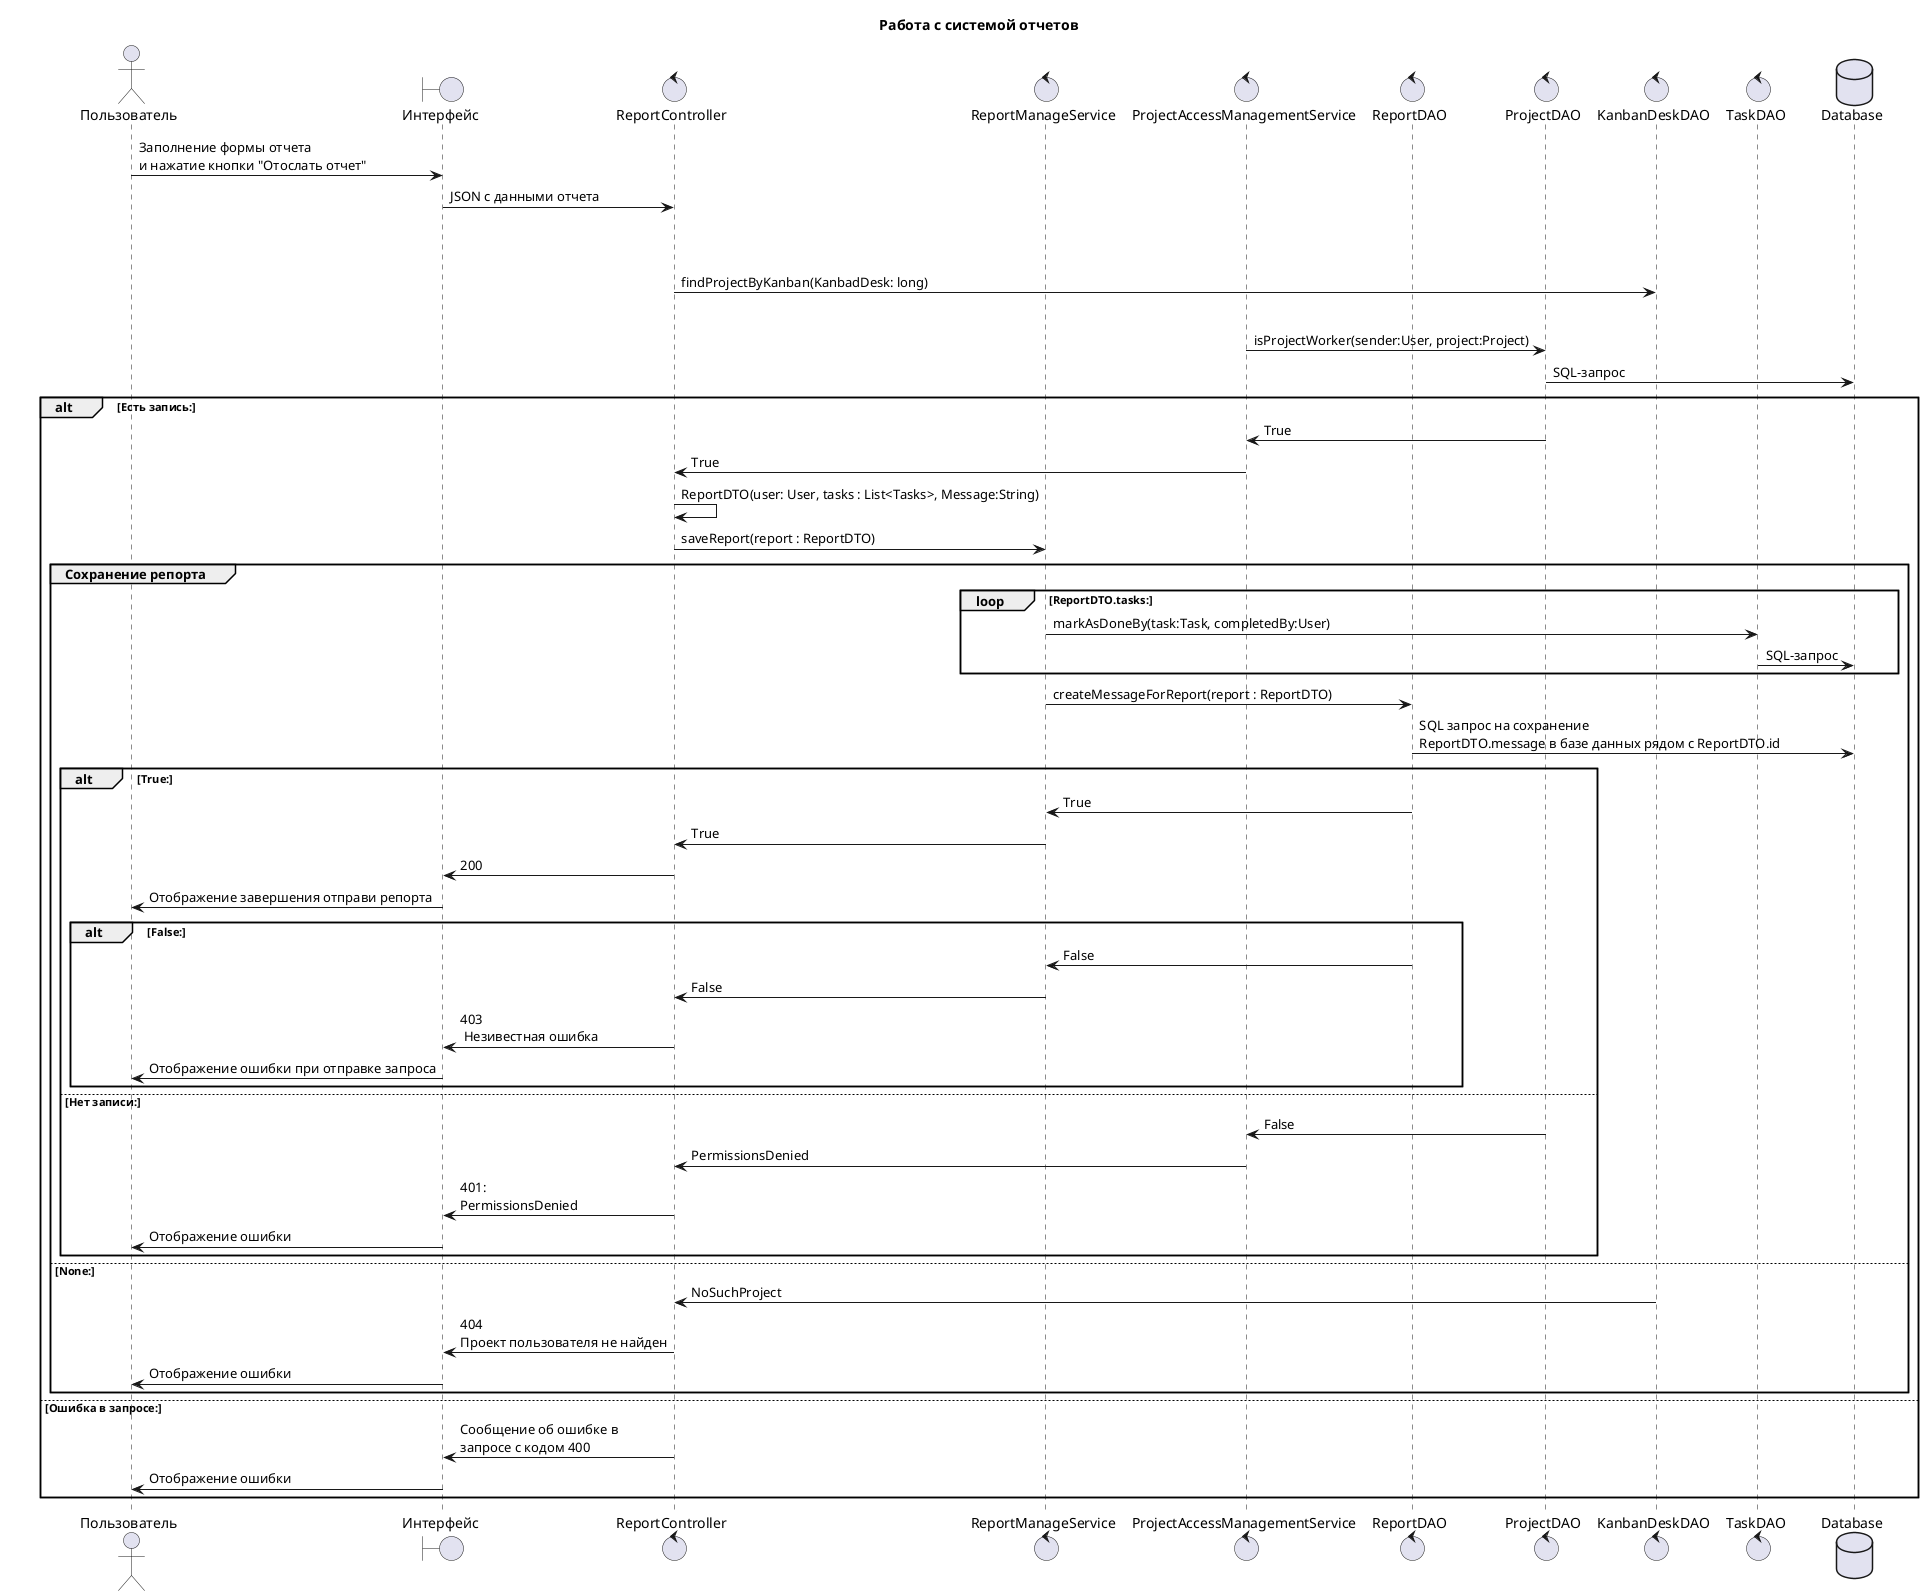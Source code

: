 @startuml sequence
title Работа с системой отчетов

actor Пользователь as user

boundary "Интерфейс" as site

control ReportController as rcont
control ReportManageService as rmserv
control ProjectAccessManagementService as amserv

control ReportDAO as rdao
control ProjectDAO as pdao
control KanbanDeskDAO as kdao

control TaskDAO as tdao
database Database as db

user -> site : Заполнение формы отчета\nи нажатие кнопки "Отослать отчет"
site -> rcont : JSON с данными отчета 

alt Запрос верный
    group Проверка доступа
        rcont -> kdao : findProjectByKanban(KanbadDesk: long)
        alt Project:

            amserv -> pdao : isProjectWorker(sender:User, project:Project)
            pdao -> db : SQL-запрос
            alt Есть запись:
                amserv <- pdao : True
                rcont <- amserv : True
                rcont -> rcont : ReportDTO(user: User, tasks : List<Tasks>, Message:String)
                rcont -> rmserv : saveReport(report : ReportDTO)
                group Сохранение репорта
                    loop ReportDTO.tasks:
                        rmserv -> tdao : markAsDoneBy(task:Task, completedBy:User)
                        tdao -> db : SQL-запрос
                    end
                    rmserv -> rdao : createMessageForReport(report : ReportDTO)
                    rdao -> db : SQL запрос на сохранение\nReportDTO.message в базе данных рядом с ReportDTO.id
                    alt True:
                        rmserv <- rdao : True
                        rcont <- rmserv : True
                        site <- rcont : 200
                        user <- site : Отображение завершения отправи репорта
                    alt False:
                        rmserv <- rdao : False
                        rcont <- rmserv : False
                        site <- rcont : 403\n Незивестная ошибка
                        user <- site : Отображение ошибки при отправке запроса
                end
            else Нет записи:
                amserv <- pdao : False
                rcont <- amserv : PermissionsDenied
                site <- rcont : 401:\nPermissionsDenied
                user <- site : Отображение ошибки
            end
        else None:
            rcont <- kdao : NoSuchProject
            site <- rcont : 404\nПроект пользователя не найден
            user <- site : Отображение ошибки

    end
else Ошибка в запросе:
    rcont -> site : Сообщение об ошибке в\nзапросе с кодом 400
    user <- site : Отображение ошибки
end


@enduml